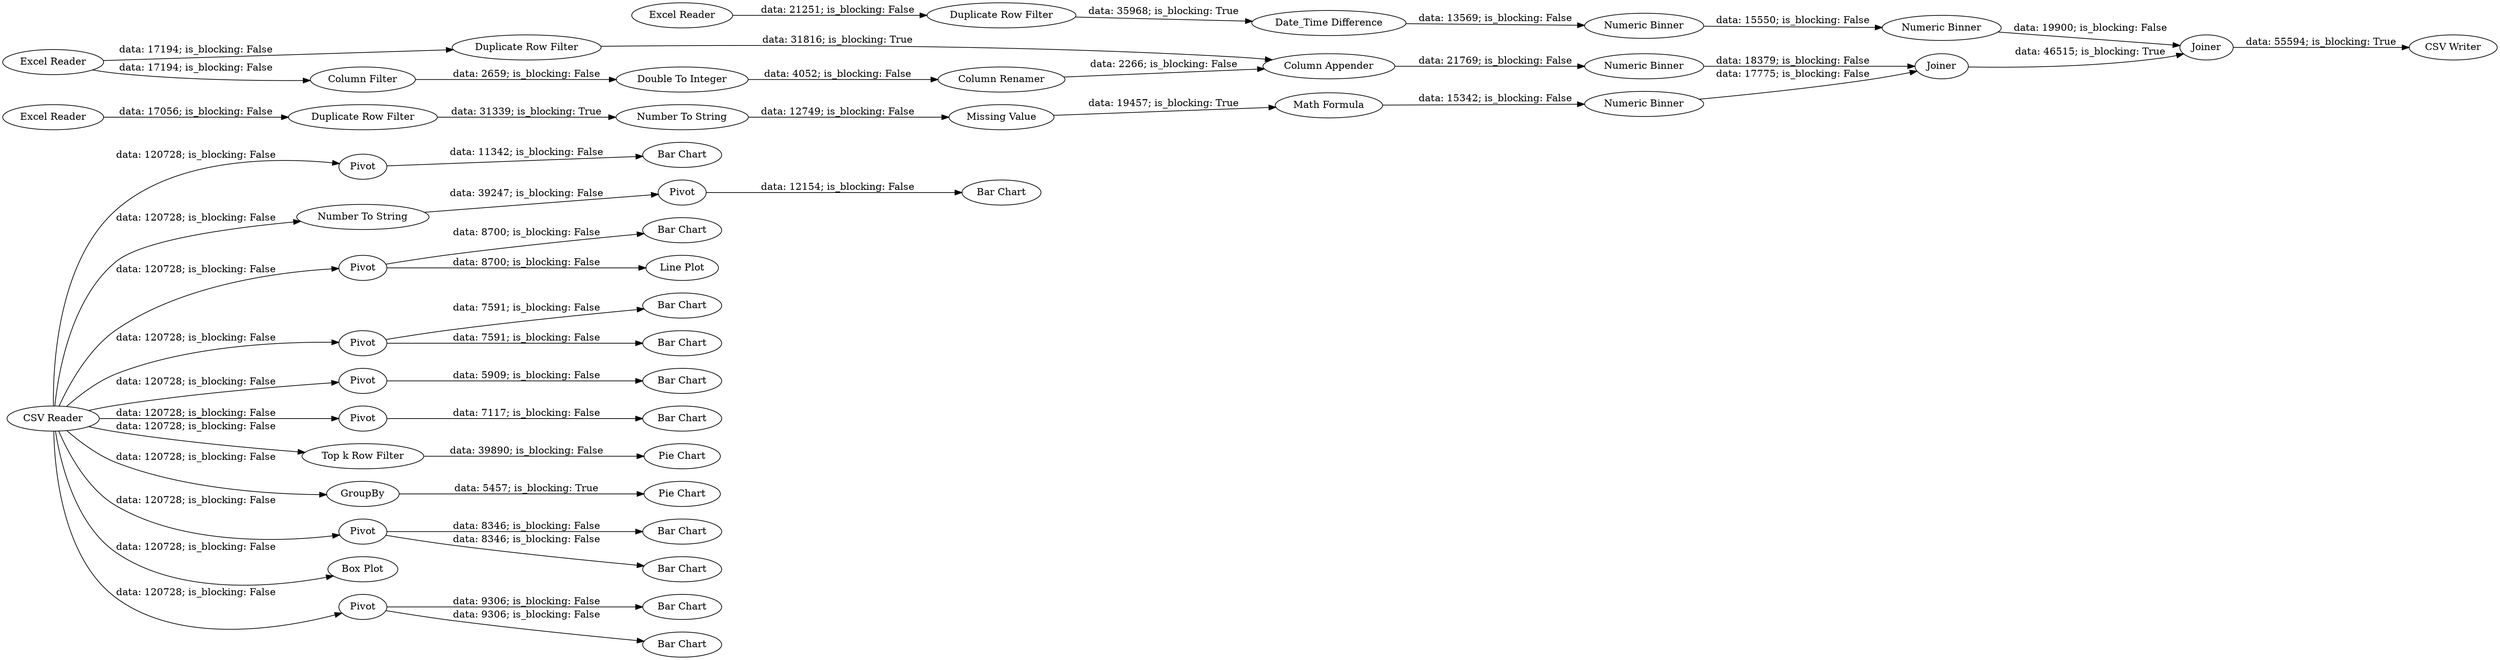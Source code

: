 digraph {
	"8326233428724480971_53" [label=Pivot]
	"8326233428724480971_50" [label="Number To String"]
	"8326233428724480971_27" [label="Number To String"]
	"8326233428724480971_14" [label="Double To Integer"]
	"8326233428724480971_46" [label=Pivot]
	"8326233428724480971_64" [label=Pivot]
	"8326233428724480971_1" [label="Excel Reader"]
	"8326233428724480971_49" [label="Bar Chart"]
	"8326233428724480971_2" [label="Excel Reader"]
	"8326233428724480971_62" [label="Duplicate Row Filter"]
	"8326233428724480971_31" [label="Numeric Binner"]
	"8326233428724480971_13" [label="Column Filter"]
	"8326233428724480971_69" [label="Bar Chart"]
	"8326233428724480971_67" [label=Pivot]
	"8326233428724480971_65" [label="Bar Chart"]
	"8326233428724480971_42" [label=Pivot]
	"8326233428724480971_16" [label="Column Renamer"]
	"8326233428724480971_11" [label="Numeric Binner"]
	"8326233428724480971_56" [label="Top k Row Filter"]
	"8326233428724480971_58" [label="CSV Writer"]
	"8326233428724480971_26" [label="Bar Chart"]
	"8326233428724480971_43" [label="Bar Chart"]
	"8326233428724480971_28" [label="Missing Value"]
	"8326233428724480971_25" [label="Numeric Binner"]
	"8326233428724480971_20" [label=Joiner]
	"8326233428724480971_33" [label=GroupBy]
	"8326233428724480971_51" [label=Pivot]
	"8326233428724480971_17" [label="Column Appender"]
	"8326233428724480971_66" [label="Box Plot"]
	"8326233428724480971_57" [label="Pie Chart"]
	"8326233428724480971_68" [label="Bar Chart"]
	"8326233428724480971_12" [label="Numeric Binner"]
	"8326233428724480971_41" [label="Bar Chart"]
	"8326233428724480971_63" [label="CSV Reader"]
	"8326233428724480971_29" [label="Math Formula"]
	"8326233428724480971_19" [label=Joiner]
	"8326233428724480971_5" [label="Date_Time Difference"]
	"8326233428724480971_45" [label="Line Plot"]
	"8326233428724480971_36" [label="Bar Chart"]
	"8326233428724480971_37" [label=Pivot]
	"8326233428724480971_60" [label="Duplicate Row Filter"]
	"8326233428724480971_61" [label="Duplicate Row Filter"]
	"8326233428724480971_34" [label="Pie Chart"]
	"8326233428724480971_39" [label="Bar Chart"]
	"8326233428724480971_48" [label=Pivot]
	"8326233428724480971_54" [label="Bar Chart"]
	"8326233428724480971_52" [label="Bar Chart"]
	"8326233428724480971_3" [label="Excel Reader"]
	"8326233428724480971_63" -> "8326233428724480971_66" [label="data: 120728; is_blocking: False"]
	"8326233428724480971_11" -> "8326233428724480971_20" [label="data: 19900; is_blocking: False"]
	"8326233428724480971_63" -> "8326233428724480971_64" [label="data: 120728; is_blocking: False"]
	"8326233428724480971_31" -> "8326233428724480971_19" [label="data: 17775; is_blocking: False"]
	"8326233428724480971_42" -> "8326233428724480971_41" [label="data: 7117; is_blocking: False"]
	"8326233428724480971_63" -> "8326233428724480971_46" [label="data: 120728; is_blocking: False"]
	"8326233428724480971_16" -> "8326233428724480971_17" [label="data: 2266; is_blocking: False"]
	"8326233428724480971_17" -> "8326233428724480971_12" [label="data: 21769; is_blocking: False"]
	"8326233428724480971_51" -> "8326233428724480971_52" [label="data: 8346; is_blocking: False"]
	"8326233428724480971_13" -> "8326233428724480971_14" [label="data: 2659; is_blocking: False"]
	"8326233428724480971_37" -> "8326233428724480971_36" [label="data: 9306; is_blocking: False"]
	"8326233428724480971_63" -> "8326233428724480971_50" [label="data: 120728; is_blocking: False"]
	"8326233428724480971_46" -> "8326233428724480971_65" [label="data: 8700; is_blocking: False"]
	"8326233428724480971_53" -> "8326233428724480971_54" [label="data: 11342; is_blocking: False"]
	"8326233428724480971_5" -> "8326233428724480971_25" [label="data: 13569; is_blocking: False"]
	"8326233428724480971_48" -> "8326233428724480971_49" [label="data: 12154; is_blocking: False"]
	"8326233428724480971_62" -> "8326233428724480971_17" [label="data: 31816; is_blocking: True"]
	"8326233428724480971_60" -> "8326233428724480971_27" [label="data: 31339; is_blocking: True"]
	"8326233428724480971_1" -> "8326233428724480971_62" [label="data: 17194; is_blocking: False"]
	"8326233428724480971_20" -> "8326233428724480971_58" [label="data: 55594; is_blocking: True"]
	"8326233428724480971_29" -> "8326233428724480971_31" [label="data: 15342; is_blocking: False"]
	"8326233428724480971_63" -> "8326233428724480971_67" [label="data: 120728; is_blocking: False"]
	"8326233428724480971_28" -> "8326233428724480971_29" [label="data: 19457; is_blocking: True"]
	"8326233428724480971_63" -> "8326233428724480971_51" [label="data: 120728; is_blocking: False"]
	"8326233428724480971_63" -> "8326233428724480971_53" [label="data: 120728; is_blocking: False"]
	"8326233428724480971_56" -> "8326233428724480971_57" [label="data: 39890; is_blocking: False"]
	"8326233428724480971_67" -> "8326233428724480971_68" [label="data: 5909; is_blocking: False"]
	"8326233428724480971_3" -> "8326233428724480971_61" [label="data: 21251; is_blocking: False"]
	"8326233428724480971_63" -> "8326233428724480971_33" [label="data: 120728; is_blocking: False"]
	"8326233428724480971_25" -> "8326233428724480971_11" [label="data: 15550; is_blocking: False"]
	"8326233428724480971_14" -> "8326233428724480971_16" [label="data: 4052; is_blocking: False"]
	"8326233428724480971_51" -> "8326233428724480971_26" [label="data: 8346; is_blocking: False"]
	"8326233428724480971_61" -> "8326233428724480971_5" [label="data: 35968; is_blocking: True"]
	"8326233428724480971_2" -> "8326233428724480971_60" [label="data: 17056; is_blocking: False"]
	"8326233428724480971_33" -> "8326233428724480971_34" [label="data: 5457; is_blocking: True"]
	"8326233428724480971_63" -> "8326233428724480971_42" [label="data: 120728; is_blocking: False"]
	"8326233428724480971_63" -> "8326233428724480971_56" [label="data: 120728; is_blocking: False"]
	"8326233428724480971_63" -> "8326233428724480971_37" [label="data: 120728; is_blocking: False"]
	"8326233428724480971_50" -> "8326233428724480971_48" [label="data: 39247; is_blocking: False"]
	"8326233428724480971_64" -> "8326233428724480971_69" [label="data: 7591; is_blocking: False"]
	"8326233428724480971_27" -> "8326233428724480971_28" [label="data: 12749; is_blocking: False"]
	"8326233428724480971_1" -> "8326233428724480971_13" [label="data: 17194; is_blocking: False"]
	"8326233428724480971_12" -> "8326233428724480971_19" [label="data: 18379; is_blocking: False"]
	"8326233428724480971_19" -> "8326233428724480971_20" [label="data: 46515; is_blocking: True"]
	"8326233428724480971_64" -> "8326233428724480971_43" [label="data: 7591; is_blocking: False"]
	"8326233428724480971_46" -> "8326233428724480971_45" [label="data: 8700; is_blocking: False"]
	"8326233428724480971_37" -> "8326233428724480971_39" [label="data: 9306; is_blocking: False"]
	rankdir=LR
}
